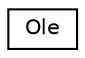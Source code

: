 digraph "Graphical Class Hierarchy"
{
 // LATEX_PDF_SIZE
  edge [fontname="Helvetica",fontsize="10",labelfontname="Helvetica",labelfontsize="10"];
  node [fontname="Helvetica",fontsize="10",shape=record];
  rankdir="LR";
  Node0 [label="Ole",height=0.2,width=0.4,color="black", fillcolor="white", style="filled",URL="$classOle.html",tooltip=" "];
}
